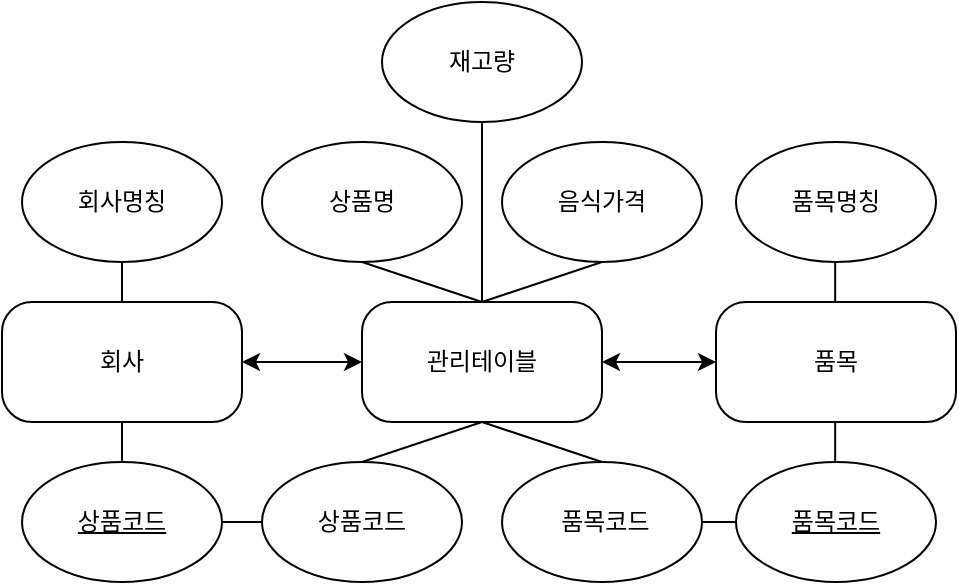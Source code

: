 <mxfile version="22.0.4" type="device">
  <diagram id="R2lEEEUBdFMjLlhIrx00" name="Page-1">
    <mxGraphModel dx="1742" dy="1564" grid="1" gridSize="10" guides="1" tooltips="1" connect="1" arrows="1" fold="1" page="1" pageScale="1" pageWidth="850" pageHeight="1100" math="0" shadow="0" extFonts="Permanent Marker^https://fonts.googleapis.com/css?family=Permanent+Marker">
      <root>
        <mxCell id="0" />
        <mxCell id="1" parent="0" />
        <mxCell id="WcHY8p66rKexRbX6d7ZH-24" value="" style="endArrow=none;html=1;rounded=0;exitX=0.5;exitY=0;exitDx=0;exitDy=0;entryX=0.5;entryY=1;entryDx=0;entryDy=0;" edge="1" parent="1">
          <mxGeometry width="50" height="50" relative="1" as="geometry">
            <mxPoint x="356.58" y="-90" as="sourcePoint" />
            <mxPoint x="356.58" y="-190" as="targetPoint" />
          </mxGeometry>
        </mxCell>
        <mxCell id="WcHY8p66rKexRbX6d7ZH-4" value="품목" style="rounded=1;whiteSpace=wrap;html=1;arcSize=25;" vertex="1" parent="1">
          <mxGeometry x="297" y="-170" width="120" height="60" as="geometry" />
        </mxCell>
        <mxCell id="WcHY8p66rKexRbX6d7ZH-7" value="관리테이블" style="rounded=1;whiteSpace=wrap;html=1;arcSize=25;" vertex="1" parent="1">
          <mxGeometry x="120" y="-170" width="120" height="60" as="geometry" />
        </mxCell>
        <mxCell id="WcHY8p66rKexRbX6d7ZH-8" value="&lt;u&gt;상품코드&lt;/u&gt;" style="ellipse;whiteSpace=wrap;html=1;" vertex="1" parent="1">
          <mxGeometry x="-50" y="-90" width="100" height="60" as="geometry" />
        </mxCell>
        <mxCell id="WcHY8p66rKexRbX6d7ZH-13" value="" style="endArrow=classic;startArrow=classic;html=1;rounded=0;entryX=0;entryY=0.5;entryDx=0;entryDy=0;exitX=1;exitY=0.5;exitDx=0;exitDy=0;" edge="1" parent="1" source="WcHY8p66rKexRbX6d7ZH-6" target="WcHY8p66rKexRbX6d7ZH-7">
          <mxGeometry width="50" height="50" relative="1" as="geometry">
            <mxPoint x="70" y="-90" as="sourcePoint" />
            <mxPoint x="120" y="-140" as="targetPoint" />
          </mxGeometry>
        </mxCell>
        <mxCell id="WcHY8p66rKexRbX6d7ZH-14" value="" style="endArrow=classic;startArrow=classic;html=1;rounded=0;exitX=1;exitY=0.5;exitDx=0;exitDy=0;entryX=0;entryY=0.5;entryDx=0;entryDy=0;" edge="1" parent="1" target="WcHY8p66rKexRbX6d7ZH-4">
          <mxGeometry width="50" height="50" relative="1" as="geometry">
            <mxPoint x="240" y="-140.01" as="sourcePoint" />
            <mxPoint x="290" y="-140.42" as="targetPoint" />
          </mxGeometry>
        </mxCell>
        <mxCell id="WcHY8p66rKexRbX6d7ZH-16" value="회사명칭" style="ellipse;whiteSpace=wrap;html=1;" vertex="1" parent="1">
          <mxGeometry x="-50" y="-250" width="100" height="60" as="geometry" />
        </mxCell>
        <mxCell id="WcHY8p66rKexRbX6d7ZH-19" value="" style="endArrow=none;html=1;rounded=0;exitX=0.5;exitY=0;exitDx=0;exitDy=0;entryX=0.5;entryY=1;entryDx=0;entryDy=0;" edge="1" parent="1" source="WcHY8p66rKexRbX6d7ZH-8" target="WcHY8p66rKexRbX6d7ZH-16">
          <mxGeometry width="50" height="50" relative="1" as="geometry">
            <mxPoint x="-50" y="-60" as="sourcePoint" />
            <mxPoint y="-110" as="targetPoint" />
          </mxGeometry>
        </mxCell>
        <mxCell id="WcHY8p66rKexRbX6d7ZH-6" value="회사" style="rounded=1;whiteSpace=wrap;html=1;arcSize=25;" vertex="1" parent="1">
          <mxGeometry x="-60" y="-170" width="120" height="60" as="geometry" />
        </mxCell>
        <mxCell id="WcHY8p66rKexRbX6d7ZH-21" value="상품명" style="ellipse;whiteSpace=wrap;html=1;" vertex="1" parent="1">
          <mxGeometry x="70" y="-250" width="100" height="60" as="geometry" />
        </mxCell>
        <mxCell id="WcHY8p66rKexRbX6d7ZH-22" value="품목명칭" style="ellipse;whiteSpace=wrap;html=1;" vertex="1" parent="1">
          <mxGeometry x="307" y="-250" width="100" height="60" as="geometry" />
        </mxCell>
        <mxCell id="WcHY8p66rKexRbX6d7ZH-29" value="음식가격" style="ellipse;whiteSpace=wrap;html=1;" vertex="1" parent="1">
          <mxGeometry x="190" y="-250" width="100" height="60" as="geometry" />
        </mxCell>
        <mxCell id="WcHY8p66rKexRbX6d7ZH-23" value="&lt;u&gt;품목코드&lt;/u&gt;" style="ellipse;whiteSpace=wrap;html=1;" vertex="1" parent="1">
          <mxGeometry x="307" y="-90" width="100" height="60" as="geometry" />
        </mxCell>
        <mxCell id="WcHY8p66rKexRbX6d7ZH-30" value="상품코드" style="ellipse;whiteSpace=wrap;html=1;" vertex="1" parent="1">
          <mxGeometry x="70" y="-90" width="100" height="60" as="geometry" />
        </mxCell>
        <mxCell id="WcHY8p66rKexRbX6d7ZH-31" value="&amp;nbsp;품목코드" style="ellipse;whiteSpace=wrap;html=1;" vertex="1" parent="1">
          <mxGeometry x="190" y="-90" width="100" height="60" as="geometry" />
        </mxCell>
        <mxCell id="WcHY8p66rKexRbX6d7ZH-36" value="" style="endArrow=none;html=1;rounded=0;entryX=0;entryY=0.5;entryDx=0;entryDy=0;exitX=1;exitY=0.5;exitDx=0;exitDy=0;" edge="1" parent="1" source="WcHY8p66rKexRbX6d7ZH-8" target="WcHY8p66rKexRbX6d7ZH-30">
          <mxGeometry width="50" height="50" relative="1" as="geometry">
            <mxPoint x="20" as="sourcePoint" />
            <mxPoint x="70" y="-50" as="targetPoint" />
          </mxGeometry>
        </mxCell>
        <mxCell id="WcHY8p66rKexRbX6d7ZH-39" value="" style="endArrow=none;html=1;rounded=0;exitX=1;exitY=0.5;exitDx=0;exitDy=0;entryX=0;entryY=0.5;entryDx=0;entryDy=0;" edge="1" parent="1" source="WcHY8p66rKexRbX6d7ZH-31" target="WcHY8p66rKexRbX6d7ZH-23">
          <mxGeometry width="50" height="50" relative="1" as="geometry">
            <mxPoint x="190.0" y="-2.32" as="sourcePoint" />
            <mxPoint x="240.7" y="-110" as="targetPoint" />
            <Array as="points" />
          </mxGeometry>
        </mxCell>
        <mxCell id="WcHY8p66rKexRbX6d7ZH-41" value="" style="endArrow=none;html=1;rounded=0;exitX=0.5;exitY=0;exitDx=0;exitDy=0;entryX=0.5;entryY=1;entryDx=0;entryDy=0;" edge="1" parent="1" source="WcHY8p66rKexRbX6d7ZH-31" target="WcHY8p66rKexRbX6d7ZH-7">
          <mxGeometry width="50" height="50" relative="1" as="geometry">
            <mxPoint x="170" y="-60" as="sourcePoint" />
            <mxPoint x="220" y="-110" as="targetPoint" />
          </mxGeometry>
        </mxCell>
        <mxCell id="WcHY8p66rKexRbX6d7ZH-42" value="" style="endArrow=none;html=1;rounded=0;entryX=0.5;entryY=1;entryDx=0;entryDy=0;exitX=0.5;exitY=0;exitDx=0;exitDy=0;" edge="1" parent="1" source="WcHY8p66rKexRbX6d7ZH-30" target="WcHY8p66rKexRbX6d7ZH-7">
          <mxGeometry width="50" height="50" relative="1" as="geometry">
            <mxPoint x="130" y="-90" as="sourcePoint" />
            <mxPoint x="150" y="-110" as="targetPoint" />
          </mxGeometry>
        </mxCell>
        <mxCell id="WcHY8p66rKexRbX6d7ZH-47" value="" style="endArrow=none;html=1;rounded=0;exitX=0.5;exitY=0;exitDx=0;exitDy=0;entryX=0.5;entryY=1;entryDx=0;entryDy=0;" edge="1" parent="1" source="WcHY8p66rKexRbX6d7ZH-7" target="WcHY8p66rKexRbX6d7ZH-29">
          <mxGeometry width="50" height="50" relative="1" as="geometry">
            <mxPoint x="180" y="-140" as="sourcePoint" />
            <mxPoint x="230" y="-190" as="targetPoint" />
          </mxGeometry>
        </mxCell>
        <mxCell id="WcHY8p66rKexRbX6d7ZH-48" value="" style="endArrow=none;html=1;rounded=0;exitX=0.5;exitY=0;exitDx=0;exitDy=0;entryX=0.5;entryY=1;entryDx=0;entryDy=0;" edge="1" parent="1" source="WcHY8p66rKexRbX6d7ZH-7" target="WcHY8p66rKexRbX6d7ZH-21">
          <mxGeometry width="50" height="50" relative="1" as="geometry">
            <mxPoint x="160" y="-180" as="sourcePoint" />
            <mxPoint x="140" y="-220" as="targetPoint" />
          </mxGeometry>
        </mxCell>
        <mxCell id="WcHY8p66rKexRbX6d7ZH-49" value="재고량" style="ellipse;whiteSpace=wrap;html=1;" vertex="1" parent="1">
          <mxGeometry x="130" y="-320" width="100" height="60" as="geometry" />
        </mxCell>
        <mxCell id="WcHY8p66rKexRbX6d7ZH-50" value="" style="endArrow=none;html=1;rounded=0;entryX=0.5;entryY=1;entryDx=0;entryDy=0;exitX=0.5;exitY=0;exitDx=0;exitDy=0;" edge="1" parent="1" source="WcHY8p66rKexRbX6d7ZH-7" target="WcHY8p66rKexRbX6d7ZH-49">
          <mxGeometry width="50" height="50" relative="1" as="geometry">
            <mxPoint x="140" y="-140" as="sourcePoint" />
            <mxPoint x="190" y="-190" as="targetPoint" />
          </mxGeometry>
        </mxCell>
      </root>
    </mxGraphModel>
  </diagram>
</mxfile>
